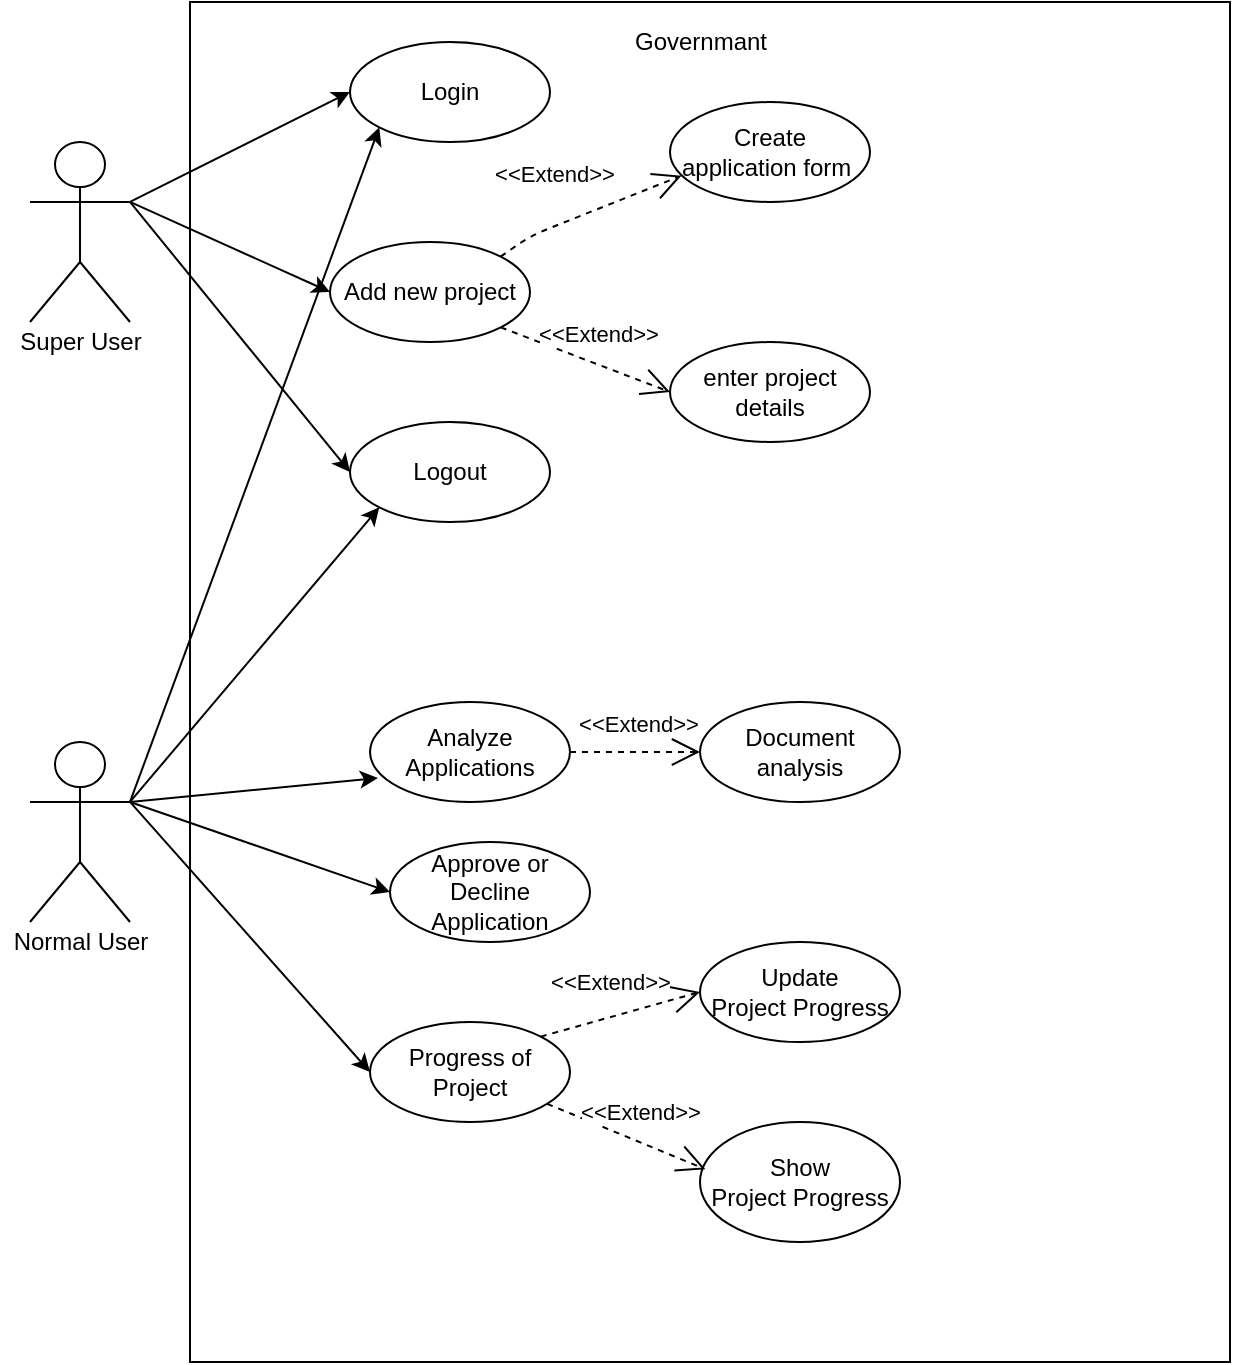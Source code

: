 <mxfile version="13.6.9" type="device"><diagram id="9ieS5yXUILOi1fQ6s8NA" name="Page-1"><mxGraphModel dx="1172" dy="637" grid="1" gridSize="10" guides="1" tooltips="1" connect="1" arrows="1" fold="1" page="1" pageScale="1" pageWidth="850" pageHeight="1100" math="0" shadow="0"><root><mxCell id="0"/><mxCell id="1" parent="0"/><mxCell id="loWxNQDzMqQF1DVRpcPH-1" value="" style="rounded=0;whiteSpace=wrap;html=1;" vertex="1" parent="1"><mxGeometry x="170" y="20" width="520" height="680" as="geometry"/></mxCell><mxCell id="loWxNQDzMqQF1DVRpcPH-2" value="" style="shape=umlActor;verticalLabelPosition=bottom;verticalAlign=top;html=1;outlineConnect=0;" vertex="1" parent="1"><mxGeometry x="90" y="90" width="50" height="90" as="geometry"/></mxCell><mxCell id="loWxNQDzMqQF1DVRpcPH-3" value="Super User" style="text;html=1;align=center;verticalAlign=middle;resizable=0;points=[];autosize=1;" vertex="1" parent="1"><mxGeometry x="75" y="180" width="80" height="20" as="geometry"/></mxCell><mxCell id="loWxNQDzMqQF1DVRpcPH-5" value="" style="shape=umlActor;verticalLabelPosition=bottom;verticalAlign=top;html=1;outlineConnect=0;" vertex="1" parent="1"><mxGeometry x="90" y="390" width="50" height="90" as="geometry"/></mxCell><mxCell id="loWxNQDzMqQF1DVRpcPH-7" value="Normal User" style="text;html=1;align=center;verticalAlign=middle;resizable=0;points=[];autosize=1;" vertex="1" parent="1"><mxGeometry x="75" y="480" width="80" height="20" as="geometry"/></mxCell><mxCell id="loWxNQDzMqQF1DVRpcPH-8" value="Login" style="ellipse;whiteSpace=wrap;html=1;" vertex="1" parent="1"><mxGeometry x="250" y="40" width="100" height="50" as="geometry"/></mxCell><mxCell id="loWxNQDzMqQF1DVRpcPH-9" value="Logout" style="ellipse;whiteSpace=wrap;html=1;" vertex="1" parent="1"><mxGeometry x="250" y="230" width="100" height="50" as="geometry"/></mxCell><mxCell id="loWxNQDzMqQF1DVRpcPH-10" value="Add new project" style="ellipse;whiteSpace=wrap;html=1;" vertex="1" parent="1"><mxGeometry x="240" y="140" width="100" height="50" as="geometry"/></mxCell><mxCell id="loWxNQDzMqQF1DVRpcPH-11" value="Create&lt;br&gt;application form&amp;nbsp;" style="ellipse;whiteSpace=wrap;html=1;" vertex="1" parent="1"><mxGeometry x="410" y="70" width="100" height="50" as="geometry"/></mxCell><mxCell id="loWxNQDzMqQF1DVRpcPH-14" value="enter project details" style="ellipse;whiteSpace=wrap;html=1;" vertex="1" parent="1"><mxGeometry x="410" y="190" width="100" height="50" as="geometry"/></mxCell><mxCell id="loWxNQDzMqQF1DVRpcPH-16" value="" style="endArrow=classic;html=1;exitX=1;exitY=0.333;exitDx=0;exitDy=0;exitPerimeter=0;entryX=0;entryY=0.5;entryDx=0;entryDy=0;" edge="1" parent="1" source="loWxNQDzMqQF1DVRpcPH-2" target="loWxNQDzMqQF1DVRpcPH-8"><mxGeometry width="50" height="50" relative="1" as="geometry"><mxPoint x="200" y="120" as="sourcePoint"/><mxPoint x="250" y="70" as="targetPoint"/></mxGeometry></mxCell><mxCell id="loWxNQDzMqQF1DVRpcPH-17" value="" style="endArrow=classic;html=1;exitX=1;exitY=0.333;exitDx=0;exitDy=0;exitPerimeter=0;entryX=0;entryY=0.5;entryDx=0;entryDy=0;" edge="1" parent="1" source="loWxNQDzMqQF1DVRpcPH-2" target="loWxNQDzMqQF1DVRpcPH-10"><mxGeometry width="50" height="50" relative="1" as="geometry"><mxPoint x="155" y="157.5" as="sourcePoint"/><mxPoint x="265" y="112.5" as="targetPoint"/></mxGeometry></mxCell><mxCell id="loWxNQDzMqQF1DVRpcPH-18" value="" style="endArrow=classic;html=1;exitX=1;exitY=0.333;exitDx=0;exitDy=0;exitPerimeter=0;entryX=0;entryY=0.5;entryDx=0;entryDy=0;" edge="1" parent="1" source="loWxNQDzMqQF1DVRpcPH-2" target="loWxNQDzMqQF1DVRpcPH-9"><mxGeometry width="50" height="50" relative="1" as="geometry"><mxPoint x="110" y="280" as="sourcePoint"/><mxPoint x="220" y="235" as="targetPoint"/></mxGeometry></mxCell><mxCell id="loWxNQDzMqQF1DVRpcPH-19" value="&amp;lt;&amp;lt;Extend&amp;gt;&amp;gt;" style="endArrow=open;endSize=12;dashed=1;html=1;exitX=1;exitY=0;exitDx=0;exitDy=0;entryX=0.057;entryY=0.737;entryDx=0;entryDy=0;entryPerimeter=0;" edge="1" parent="1" source="loWxNQDzMqQF1DVRpcPH-10" target="loWxNQDzMqQF1DVRpcPH-11"><mxGeometry x="-0.186" y="24" width="160" relative="1" as="geometry"><mxPoint x="380" y="50" as="sourcePoint"/><mxPoint x="540" y="50" as="targetPoint"/><Array as="points"><mxPoint x="340" y="137"/></Array><mxPoint as="offset"/></mxGeometry></mxCell><mxCell id="loWxNQDzMqQF1DVRpcPH-21" value="&amp;lt;&amp;lt;Extend&amp;gt;&amp;gt;" style="endArrow=open;endSize=12;dashed=1;html=1;exitX=1;exitY=1;exitDx=0;exitDy=0;entryX=0;entryY=0.5;entryDx=0;entryDy=0;" edge="1" parent="1" source="loWxNQDzMqQF1DVRpcPH-10" target="loWxNQDzMqQF1DVRpcPH-14"><mxGeometry x="0.037" y="14" width="160" relative="1" as="geometry"><mxPoint x="325.355" y="157.322" as="sourcePoint"/><mxPoint x="390.7" y="126.85" as="targetPoint"/><Array as="points"/><mxPoint as="offset"/></mxGeometry></mxCell><mxCell id="loWxNQDzMqQF1DVRpcPH-27" value="" style="endArrow=classic;html=1;exitX=1;exitY=0.333;exitDx=0;exitDy=0;exitPerimeter=0;entryX=0;entryY=1;entryDx=0;entryDy=0;" edge="1" parent="1" source="loWxNQDzMqQF1DVRpcPH-5" target="loWxNQDzMqQF1DVRpcPH-9"><mxGeometry width="50" height="50" relative="1" as="geometry"><mxPoint x="140" y="415" as="sourcePoint"/><mxPoint x="250" y="370" as="targetPoint"/></mxGeometry></mxCell><mxCell id="loWxNQDzMqQF1DVRpcPH-28" value="" style="endArrow=classic;html=1;exitX=1;exitY=0.333;exitDx=0;exitDy=0;exitPerimeter=0;entryX=0;entryY=1;entryDx=0;entryDy=0;" edge="1" parent="1" source="loWxNQDzMqQF1DVRpcPH-5" target="loWxNQDzMqQF1DVRpcPH-8"><mxGeometry width="50" height="50" relative="1" as="geometry"><mxPoint x="200" y="445" as="sourcePoint"/><mxPoint x="254" y="135" as="targetPoint"/></mxGeometry></mxCell><mxCell id="loWxNQDzMqQF1DVRpcPH-29" value="Analyze Applications" style="ellipse;whiteSpace=wrap;html=1;" vertex="1" parent="1"><mxGeometry x="260" y="370" width="100" height="50" as="geometry"/></mxCell><mxCell id="loWxNQDzMqQF1DVRpcPH-30" value="Document&lt;br&gt;analysis" style="ellipse;whiteSpace=wrap;html=1;" vertex="1" parent="1"><mxGeometry x="425" y="370" width="100" height="50" as="geometry"/></mxCell><mxCell id="loWxNQDzMqQF1DVRpcPH-31" value="Approve or Decline Application" style="ellipse;whiteSpace=wrap;html=1;" vertex="1" parent="1"><mxGeometry x="270" y="440" width="100" height="50" as="geometry"/></mxCell><mxCell id="loWxNQDzMqQF1DVRpcPH-32" value="Progress of Project" style="ellipse;whiteSpace=wrap;html=1;" vertex="1" parent="1"><mxGeometry x="260" y="530" width="100" height="50" as="geometry"/></mxCell><mxCell id="loWxNQDzMqQF1DVRpcPH-33" value="Update&lt;span style=&quot;color: rgba(0 , 0 , 0 , 0) ; font-family: monospace ; font-size: 0px&quot;&gt;%3CmxGraphModel%3E%3Croot%3E%3CmxCell%20id%3D%220%22%2F%3E%3CmxCell%20id%3D%221%22%20parent%3D%220%22%2F%3E%3CmxCell%20id%3D%222%22%20value%3D%22Progress%20of%20Project%22%20style%3D%22ellipse%3BwhiteSpace%3Dwrap%3Bhtml%3D1%3B%22%20vertex%3D%221%22%20parent%3D%221%22%3E%3CmxGeometry%20x%3D%22260%22%20y%3D%22460%22%20width%3D%22100%22%20height%3D%2250%22%20as%3D%22geometry%22%2F%3E%3C%2FmxCell%3E%3C%2Froot%3E%3C%2FmxGraphModel%3E&lt;/span&gt;&lt;br&gt;Project Progress" style="ellipse;whiteSpace=wrap;html=1;" vertex="1" parent="1"><mxGeometry x="425" y="490" width="100" height="50" as="geometry"/></mxCell><mxCell id="loWxNQDzMqQF1DVRpcPH-34" value="Show&lt;br&gt;Project Progress" style="ellipse;whiteSpace=wrap;html=1;" vertex="1" parent="1"><mxGeometry x="425" y="580" width="100" height="60" as="geometry"/></mxCell><mxCell id="loWxNQDzMqQF1DVRpcPH-35" value="" style="endArrow=classic;html=1;exitX=1;exitY=0.333;exitDx=0;exitDy=0;exitPerimeter=0;entryX=0.04;entryY=0.759;entryDx=0;entryDy=0;entryPerimeter=0;" edge="1" parent="1" source="loWxNQDzMqQF1DVRpcPH-5" target="loWxNQDzMqQF1DVRpcPH-29"><mxGeometry width="50" height="50" relative="1" as="geometry"><mxPoint x="150" y="430" as="sourcePoint"/><mxPoint x="257" y="393" as="targetPoint"/></mxGeometry></mxCell><mxCell id="loWxNQDzMqQF1DVRpcPH-36" value="" style="endArrow=classic;html=1;exitX=1;exitY=0.333;exitDx=0;exitDy=0;exitPerimeter=0;entryX=0;entryY=0.5;entryDx=0;entryDy=0;" edge="1" parent="1" source="loWxNQDzMqQF1DVRpcPH-5" target="loWxNQDzMqQF1DVRpcPH-32"><mxGeometry width="50" height="50" relative="1" as="geometry"><mxPoint x="160" y="440" as="sourcePoint"/><mxPoint x="284.645" y="342.678" as="targetPoint"/></mxGeometry></mxCell><mxCell id="loWxNQDzMqQF1DVRpcPH-37" value="&amp;lt;&amp;lt;Extend&amp;gt;&amp;gt;" style="endArrow=open;endSize=12;dashed=1;html=1;exitX=1;exitY=0.5;exitDx=0;exitDy=0;entryX=0;entryY=0.5;entryDx=0;entryDy=0;" edge="1" parent="1" source="loWxNQDzMqQF1DVRpcPH-29" target="loWxNQDzMqQF1DVRpcPH-30"><mxGeometry x="0.037" y="14" width="160" relative="1" as="geometry"><mxPoint x="509.995" y="367.678" as="sourcePoint"/><mxPoint x="594.64" y="400" as="targetPoint"/><Array as="points"/><mxPoint as="offset"/></mxGeometry></mxCell><mxCell id="loWxNQDzMqQF1DVRpcPH-38" value="&amp;lt;&amp;lt;Extend&amp;gt;&amp;gt;" style="endArrow=open;endSize=12;dashed=1;html=1;entryX=0.027;entryY=0.394;entryDx=0;entryDy=0;entryPerimeter=0;" edge="1" parent="1" source="loWxNQDzMqQF1DVRpcPH-32" target="loWxNQDzMqQF1DVRpcPH-34"><mxGeometry x="0.037" y="14" width="160" relative="1" as="geometry"><mxPoint x="320" y="610" as="sourcePoint"/><mxPoint x="385" y="619.5" as="targetPoint"/><Array as="points"/><mxPoint as="offset"/></mxGeometry></mxCell><mxCell id="loWxNQDzMqQF1DVRpcPH-39" value="&amp;lt;&amp;lt;Extend&amp;gt;&amp;gt;" style="endArrow=open;endSize=12;dashed=1;html=1;entryX=0;entryY=0.5;entryDx=0;entryDy=0;exitX=1;exitY=0;exitDx=0;exitDy=0;" edge="1" parent="1" source="loWxNQDzMqQF1DVRpcPH-32" target="loWxNQDzMqQF1DVRpcPH-33"><mxGeometry x="-0.015" y="17" width="160" relative="1" as="geometry"><mxPoint x="358.654" y="580.858" as="sourcePoint"/><mxPoint x="437.7" y="613.64" as="targetPoint"/><Array as="points"/><mxPoint as="offset"/></mxGeometry></mxCell><mxCell id="loWxNQDzMqQF1DVRpcPH-40" value="" style="endArrow=classic;html=1;entryX=0;entryY=0.5;entryDx=0;entryDy=0;exitX=1;exitY=0.333;exitDx=0;exitDy=0;exitPerimeter=0;" edge="1" parent="1" source="loWxNQDzMqQF1DVRpcPH-5" target="loWxNQDzMqQF1DVRpcPH-31"><mxGeometry width="50" height="50" relative="1" as="geometry"><mxPoint x="140" y="418" as="sourcePoint"/><mxPoint x="274" y="417.95" as="targetPoint"/></mxGeometry></mxCell><mxCell id="loWxNQDzMqQF1DVRpcPH-41" value="Governmant" style="text;html=1;align=center;verticalAlign=middle;resizable=0;points=[];autosize=1;" vertex="1" parent="1"><mxGeometry x="385" y="30" width="80" height="20" as="geometry"/></mxCell></root></mxGraphModel></diagram></mxfile>